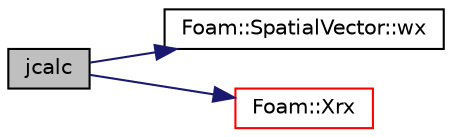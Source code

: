 digraph "jcalc"
{
  bgcolor="transparent";
  edge [fontname="Helvetica",fontsize="10",labelfontname="Helvetica",labelfontsize="10"];
  node [fontname="Helvetica",fontsize="10",shape=record];
  rankdir="LR";
  Node1 [label="jcalc",height=0.2,width=0.4,color="black", fillcolor="grey75", style="filled", fontcolor="black"];
  Node1 -> Node2 [color="midnightblue",fontsize="10",style="solid",fontname="Helvetica"];
  Node2 [label="Foam::SpatialVector::wx",height=0.2,width=0.4,color="black",URL="$a02460.html#a3be53e95446e4baa0a8b9f1722febac9"];
  Node1 -> Node3 [color="midnightblue",fontsize="10",style="solid",fontname="Helvetica"];
  Node3 [label="Foam::Xrx",height=0.2,width=0.4,color="red",URL="$a10974.html#ab765631a0014c830fa0d5dadff342918",tooltip="Rotational spatial transformation tensor about the x-axis by omega radians. "];
}

